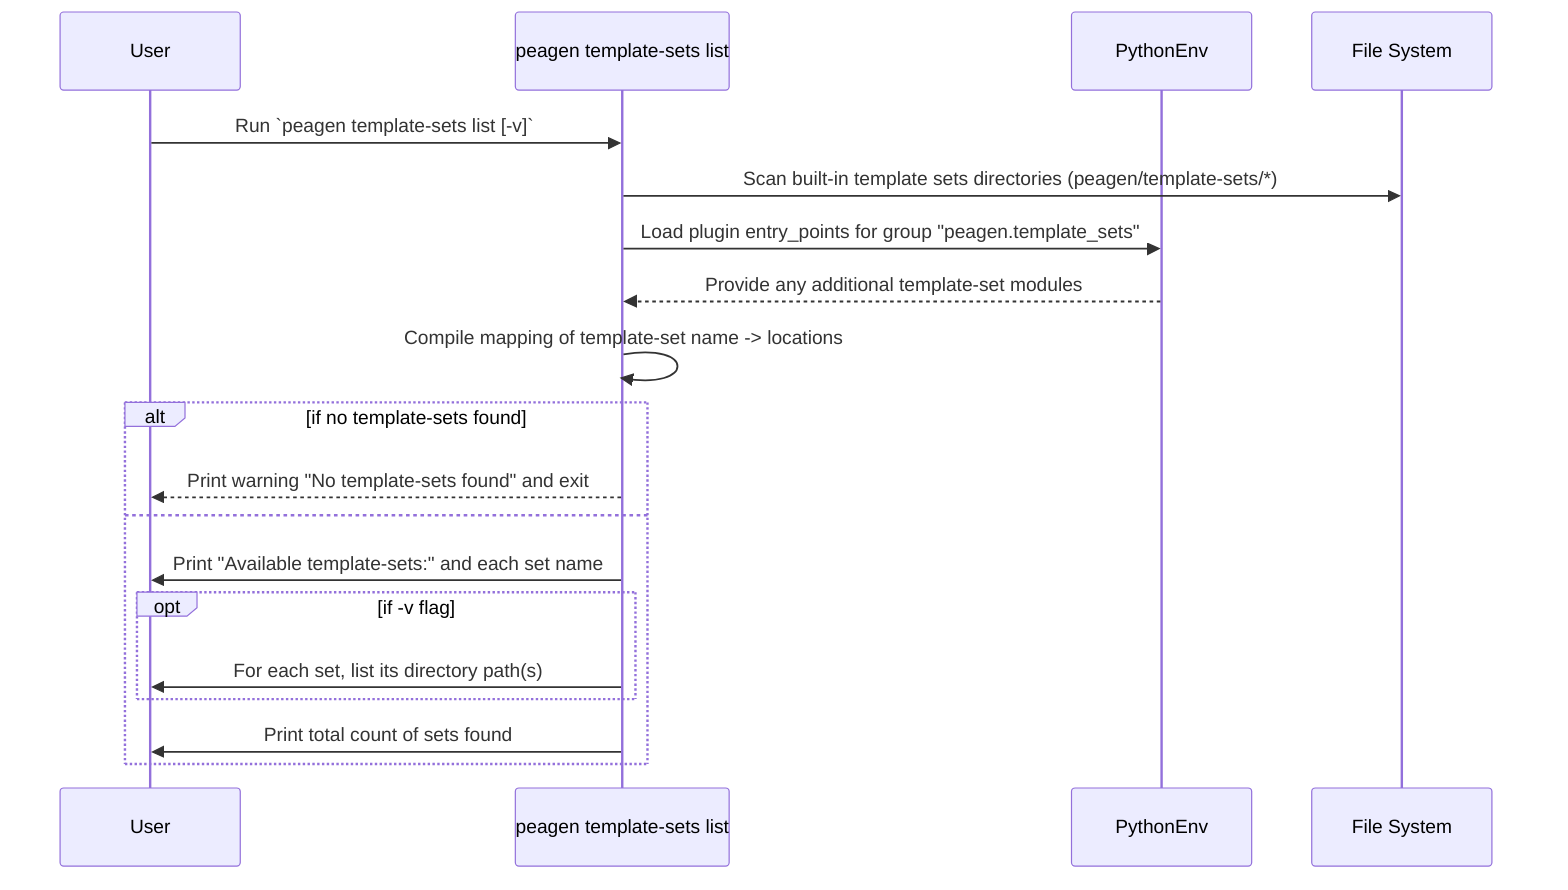 sequenceDiagram
    participant User
    participant CLI as peagen template-sets list
    participant Env as PythonEnv
    participant FS as File System
    User ->> CLI: Run `peagen template-sets list [-v]`
    CLI ->> FS: Scan built-in template sets directories (peagen/template-sets/*)
    CLI ->> Env: Load plugin entry_points for group "peagen.template_sets"
    Env -->> CLI: Provide any additional template-set modules
    CLI ->> CLI: Compile mapping of template-set name -> locations
    alt if no template-sets found
        CLI -->> User: Print warning "No template-sets found" and exit
    else
        CLI ->> User: Print "Available template-sets:" and each set name
        opt if -v flag
            CLI ->> User: For each set, list its directory path(s)
        end
        CLI ->> User: Print total count of sets found
    end